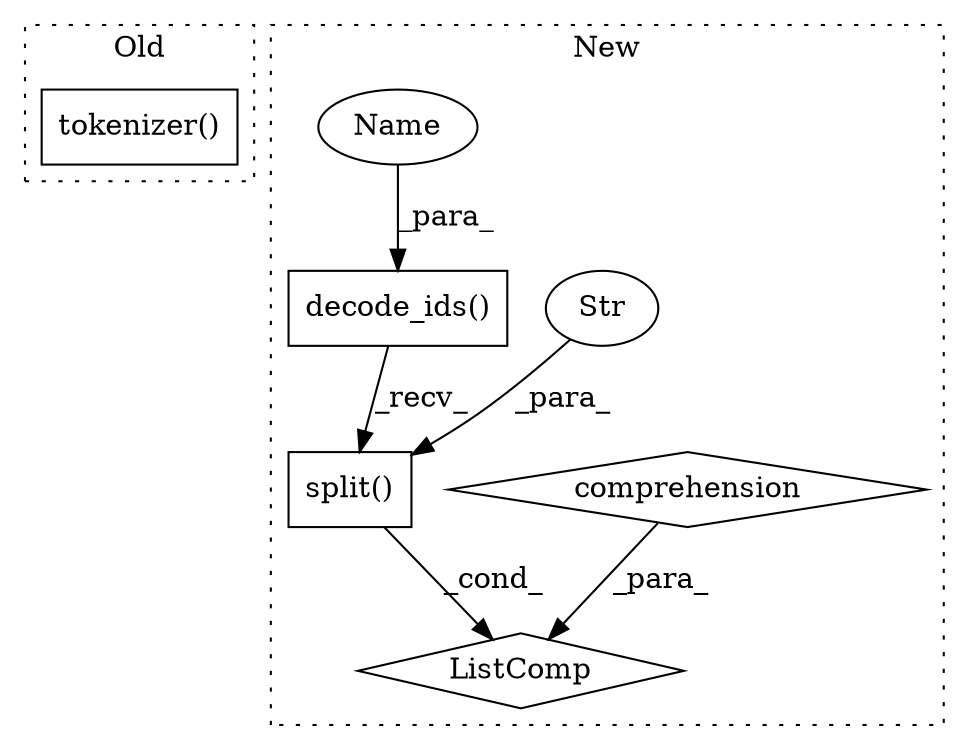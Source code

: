 digraph G {
subgraph cluster0 {
1 [label="tokenizer()" a="75" s="5203,5222" l="15,26" shape="box"];
label = "Old";
style="dotted";
}
subgraph cluster1 {
2 [label="split()" a="75" s="5270,5309" l="36,1" shape="box"];
3 [label="ListComp" a="106" s="5248" l="100" shape="diamond"];
4 [label="comprehension" a="45" s="5311" l="3" shape="diamond"];
5 [label="Str" a="66" s="5306" l="3" shape="ellipse"];
6 [label="decode_ids()" a="75" s="5270,5298" l="21,1" shape="box"];
7 [label="Name" a="87" s="5291" l="7" shape="ellipse"];
label = "New";
style="dotted";
}
2 -> 3 [label="_cond_"];
4 -> 3 [label="_para_"];
5 -> 2 [label="_para_"];
6 -> 2 [label="_recv_"];
7 -> 6 [label="_para_"];
}